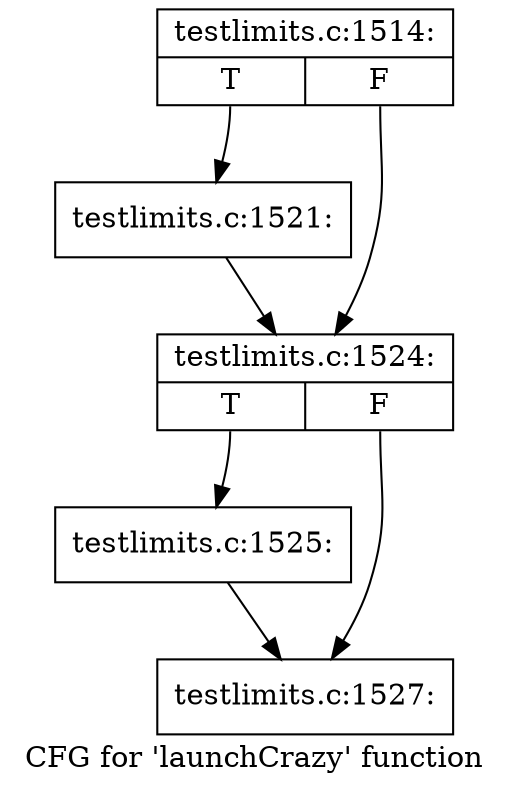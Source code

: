 digraph "CFG for 'launchCrazy' function" {
	label="CFG for 'launchCrazy' function";

	Node0x4c31c40 [shape=record,label="{testlimits.c:1514:|{<s0>T|<s1>F}}"];
	Node0x4c31c40:s0 -> Node0x4c3b170;
	Node0x4c31c40:s1 -> Node0x4c3b1c0;
	Node0x4c3b170 [shape=record,label="{testlimits.c:1521:}"];
	Node0x4c3b170 -> Node0x4c3b1c0;
	Node0x4c3b1c0 [shape=record,label="{testlimits.c:1524:|{<s0>T|<s1>F}}"];
	Node0x4c3b1c0:s0 -> Node0x4c3b990;
	Node0x4c3b1c0:s1 -> Node0x4c3b9e0;
	Node0x4c3b990 [shape=record,label="{testlimits.c:1525:}"];
	Node0x4c3b990 -> Node0x4c3b9e0;
	Node0x4c3b9e0 [shape=record,label="{testlimits.c:1527:}"];
}
